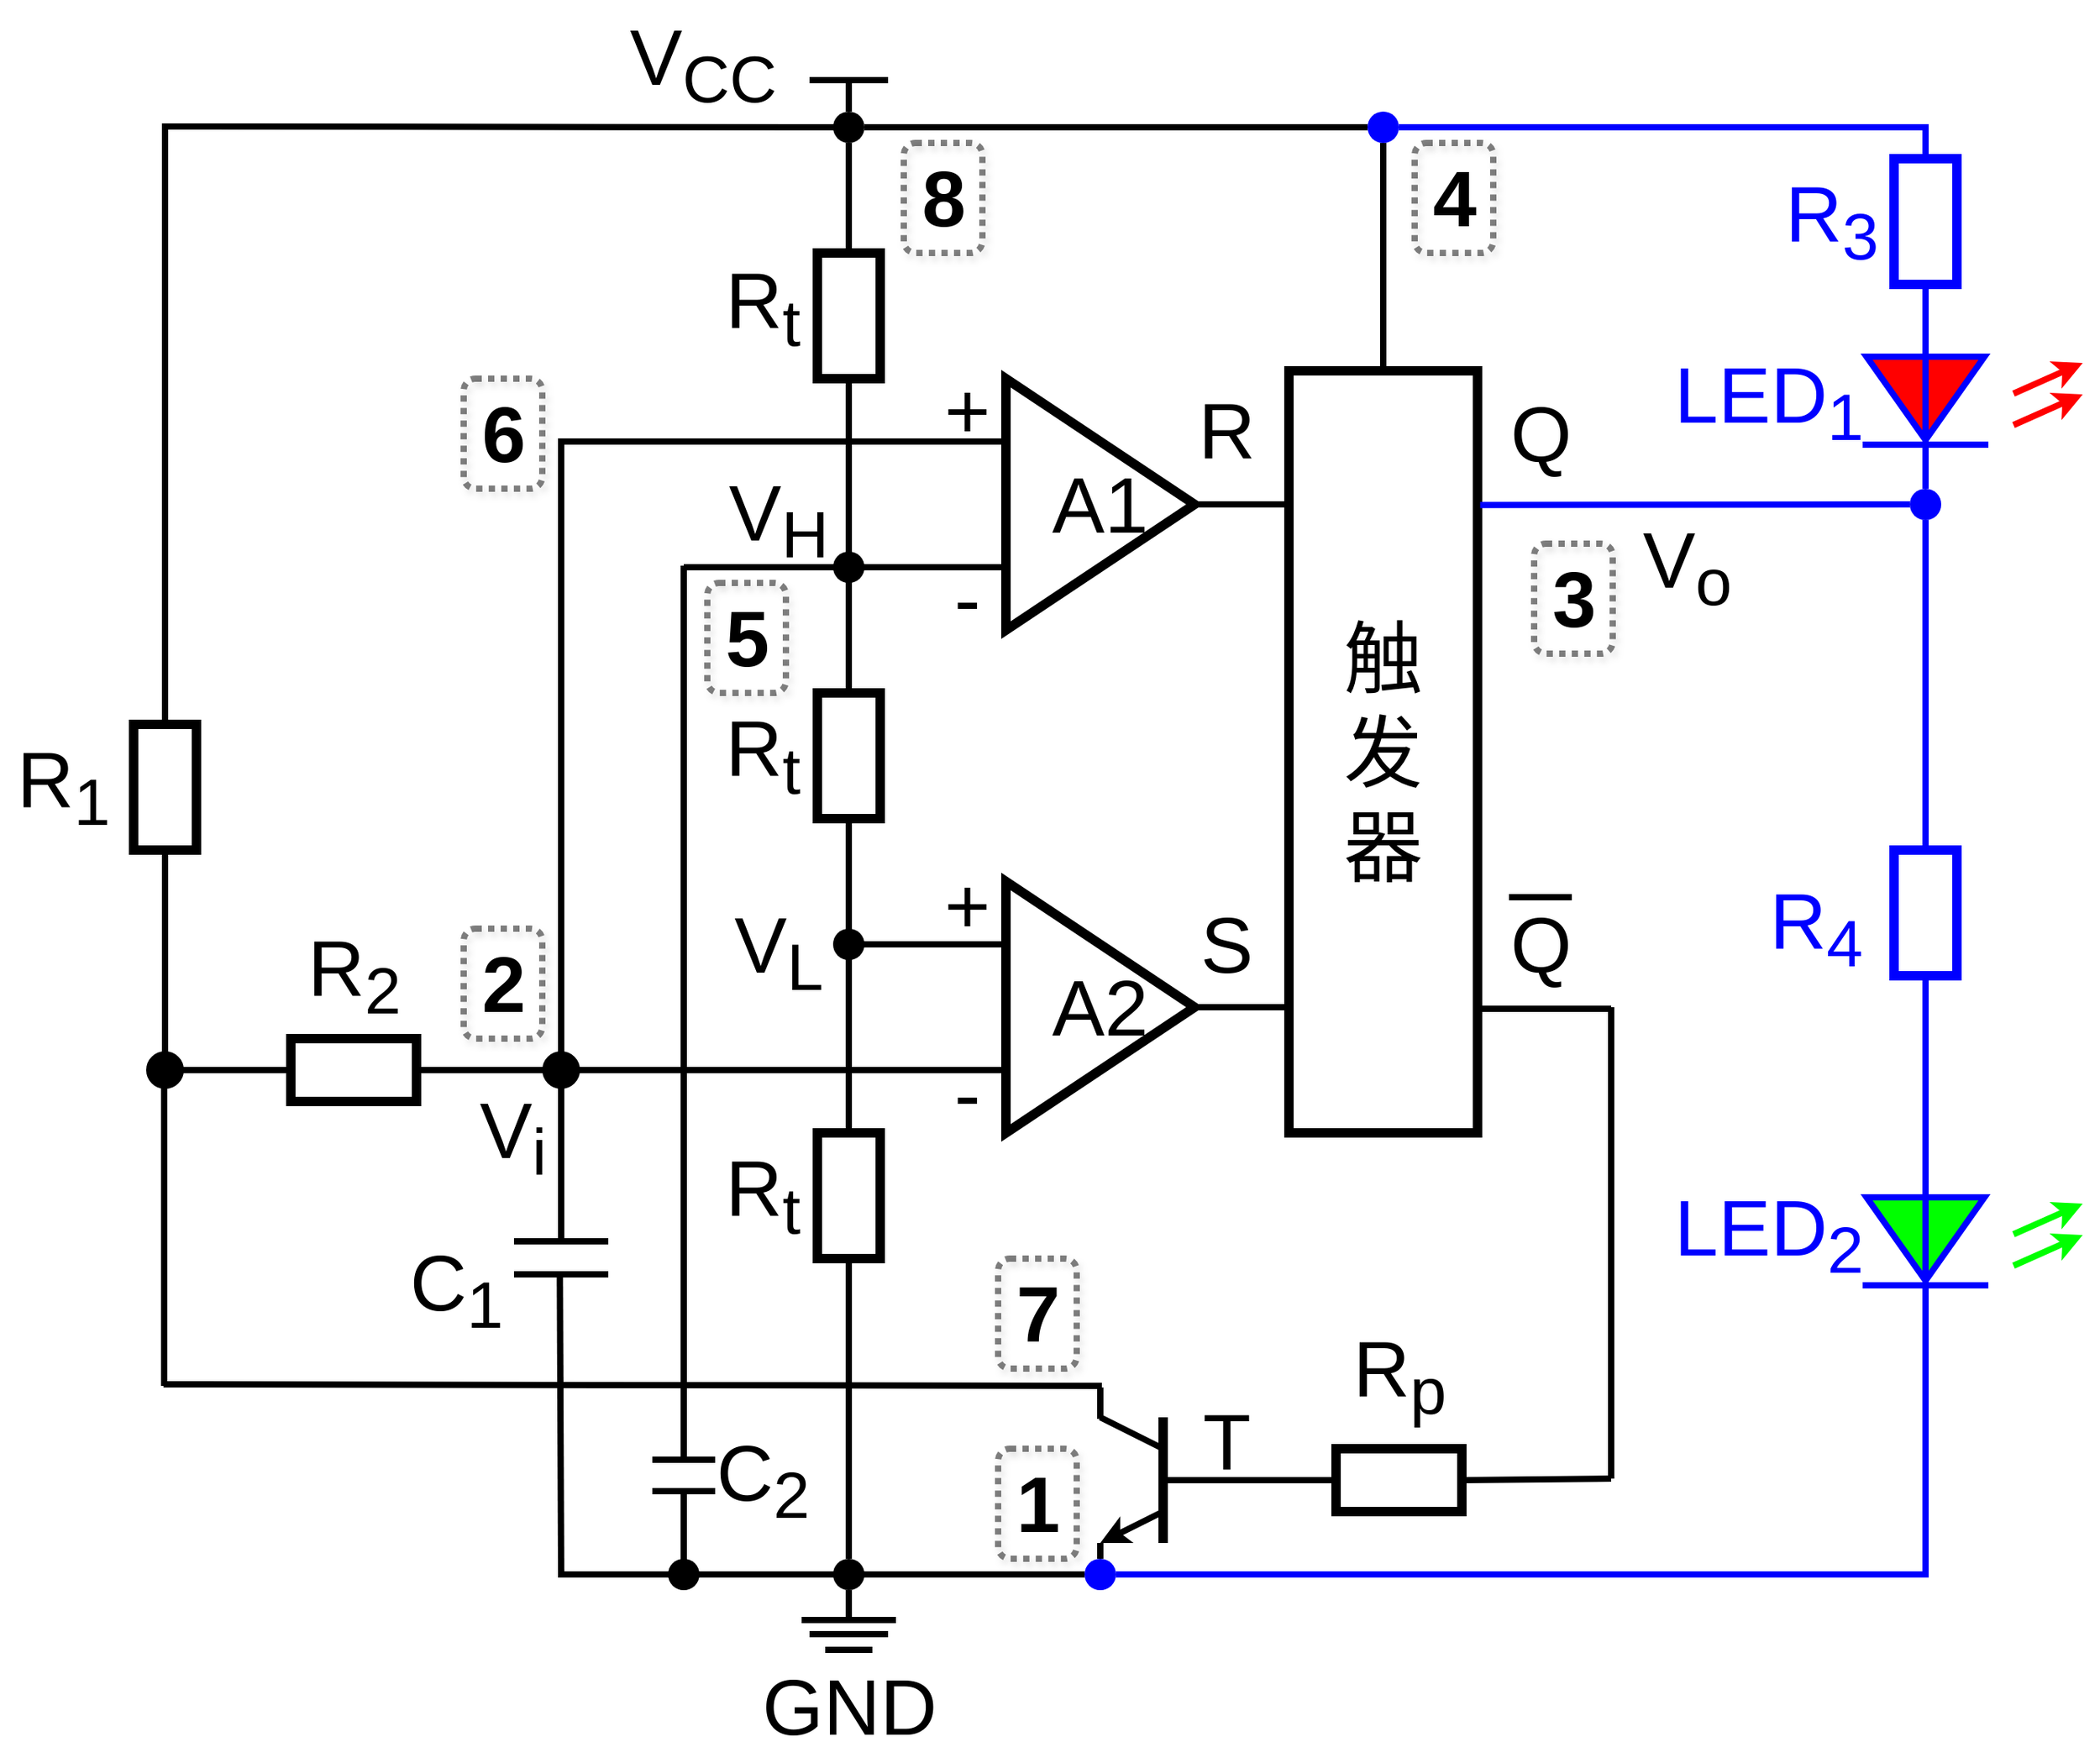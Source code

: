 <mxfile version="26.0.16">
  <diagram name="第 1 页" id="4UG25Fp_B6W0l5dKrZMW">
    <mxGraphModel dx="2503" dy="1194" grid="1" gridSize="10" guides="1" tooltips="1" connect="1" arrows="1" fold="1" page="0" pageScale="1" pageWidth="827" pageHeight="1169" math="0" shadow="0">
      <root>
        <mxCell id="0" />
        <mxCell id="1" parent="0" />
        <mxCell id="oYlRctocb77fKKuBrY3P-28" value="" style="ellipse;whiteSpace=wrap;html=1;aspect=fixed;labelBackgroundColor=#000000;labelBorderColor=default;fontColor=#000000;" parent="1" vertex="1">
          <mxGeometry as="geometry" />
        </mxCell>
        <mxCell id="oYlRctocb77fKKuBrY3P-1" value="&lt;font style=&quot;font-size: 50px;&quot;&gt;A1&lt;/font&gt;" style="triangle;whiteSpace=wrap;html=1;strokeWidth=6;fontColor=#000000;" parent="1" vertex="1">
          <mxGeometry x="295" y="240" width="120" height="160" as="geometry" />
        </mxCell>
        <mxCell id="oYlRctocb77fKKuBrY3P-2" value="" style="endArrow=none;html=1;rounded=0;exitX=0;exitY=0.25;exitDx=0;exitDy=0;strokeWidth=4;fontColor=#000000;" parent="1" source="oYlRctocb77fKKuBrY3P-1" edge="1">
          <mxGeometry width="50" height="50" relative="1" as="geometry">
            <mxPoint x="335" y="360" as="sourcePoint" />
            <mxPoint x="10" y="280" as="targetPoint" />
          </mxGeometry>
        </mxCell>
        <mxCell id="oYlRctocb77fKKuBrY3P-3" value="" style="endArrow=none;html=1;rounded=0;exitX=0;exitY=0.75;exitDx=0;exitDy=0;strokeWidth=4;fontColor=#000000;" parent="1" source="oYlRctocb77fKKuBrY3P-1" edge="1">
          <mxGeometry width="50" height="50" relative="1" as="geometry">
            <mxPoint x="315" y="360" as="sourcePoint" />
            <mxPoint x="90" y="360" as="targetPoint" />
          </mxGeometry>
        </mxCell>
        <mxCell id="oYlRctocb77fKKuBrY3P-4" value="" style="endArrow=none;html=1;rounded=0;entryX=1;entryY=0.5;entryDx=0;entryDy=0;strokeWidth=4;fontColor=#000000;" parent="1" target="oYlRctocb77fKKuBrY3P-1" edge="1">
          <mxGeometry width="50" height="50" relative="1" as="geometry">
            <mxPoint x="475" y="320" as="sourcePoint" />
            <mxPoint x="275" y="380" as="targetPoint" />
          </mxGeometry>
        </mxCell>
        <mxCell id="oYlRctocb77fKKuBrY3P-5" value="&lt;font style=&quot;font-size: 50px;&quot;&gt;+&lt;/font&gt;" style="text;html=1;align=center;verticalAlign=middle;resizable=0;points=[];autosize=1;strokeColor=none;fillColor=none;strokeWidth=4;fontColor=#000000;" parent="1" vertex="1">
          <mxGeometry x="245" y="225" width="50" height="70" as="geometry" />
        </mxCell>
        <mxCell id="oYlRctocb77fKKuBrY3P-6" value="&lt;font style=&quot;font-size: 50px;&quot;&gt;-&lt;/font&gt;" style="text;html=1;align=center;verticalAlign=middle;resizable=0;points=[];autosize=1;strokeColor=none;fillColor=none;strokeWidth=4;fontColor=#000000;" parent="1" vertex="1">
          <mxGeometry x="250" y="345" width="40" height="70" as="geometry" />
        </mxCell>
        <mxCell id="oYlRctocb77fKKuBrY3P-13" value="&lt;font style=&quot;font-size: 50px;&quot;&gt;A2&lt;/font&gt;" style="triangle;whiteSpace=wrap;html=1;strokeWidth=6;fontColor=#000000;" parent="1" vertex="1">
          <mxGeometry x="295" y="560" width="120" height="160" as="geometry" />
        </mxCell>
        <mxCell id="oYlRctocb77fKKuBrY3P-14" value="" style="endArrow=none;html=1;rounded=0;exitX=0;exitY=0.25;exitDx=0;exitDy=0;strokeWidth=4;fontColor=#000000;" parent="1" source="oYlRctocb77fKKuBrY3P-13" edge="1">
          <mxGeometry width="50" height="50" relative="1" as="geometry">
            <mxPoint x="335" y="680" as="sourcePoint" />
            <mxPoint x="195" y="600" as="targetPoint" />
          </mxGeometry>
        </mxCell>
        <mxCell id="oYlRctocb77fKKuBrY3P-15" value="" style="endArrow=none;html=1;rounded=0;exitX=0;exitY=0.5;exitDx=0;exitDy=0;strokeWidth=4;fontColor=#000000;entryX=0;entryY=0.5;entryDx=0;entryDy=0;strokeColor=#000000;" parent="1" source="9ELfS6WFHughq5BFfpC6-15" target="rsWcSZFI2ZlMxmA-CvCg-13" edge="1">
          <mxGeometry width="50" height="50" relative="1" as="geometry">
            <mxPoint x="315" y="680" as="sourcePoint" />
            <mxPoint x="-60" y="680" as="targetPoint" />
          </mxGeometry>
        </mxCell>
        <mxCell id="oYlRctocb77fKKuBrY3P-16" value="" style="endArrow=none;html=1;rounded=0;entryX=1;entryY=0.5;entryDx=0;entryDy=0;strokeWidth=4;fontColor=#000000;" parent="1" target="oYlRctocb77fKKuBrY3P-13" edge="1">
          <mxGeometry width="50" height="50" relative="1" as="geometry">
            <mxPoint x="475" y="640" as="sourcePoint" />
            <mxPoint x="275" y="700" as="targetPoint" />
          </mxGeometry>
        </mxCell>
        <mxCell id="oYlRctocb77fKKuBrY3P-19" value="" style="rounded=0;whiteSpace=wrap;html=1;direction=south;strokeWidth=6;fontColor=#000000;" parent="1" vertex="1">
          <mxGeometry x="175" y="160" width="40" height="80" as="geometry" />
        </mxCell>
        <mxCell id="oYlRctocb77fKKuBrY3P-20" value="" style="rounded=0;whiteSpace=wrap;html=1;direction=south;fontStyle=1;strokeWidth=6;fontColor=#000000;" parent="1" vertex="1">
          <mxGeometry x="175" y="440" width="40" height="80" as="geometry" />
        </mxCell>
        <mxCell id="oYlRctocb77fKKuBrY3P-21" value="" style="rounded=0;whiteSpace=wrap;html=1;direction=south;strokeWidth=6;fontColor=#000000;" parent="1" vertex="1">
          <mxGeometry x="175" y="720" width="40" height="80" as="geometry" />
        </mxCell>
        <mxCell id="oYlRctocb77fKKuBrY3P-26" value="" style="endArrow=none;html=1;rounded=0;entryX=1;entryY=0.5;entryDx=0;entryDy=0;exitX=0;exitY=0.5;exitDx=0;exitDy=0;strokeWidth=4;fontColor=#000000;" parent="1" source="oYlRctocb77fKKuBrY3P-20" target="oYlRctocb77fKKuBrY3P-19" edge="1">
          <mxGeometry width="50" height="50" relative="1" as="geometry">
            <mxPoint x="355" y="380" as="sourcePoint" />
            <mxPoint x="455" y="280" as="targetPoint" />
          </mxGeometry>
        </mxCell>
        <mxCell id="oYlRctocb77fKKuBrY3P-27" value="" style="endArrow=none;html=1;rounded=0;entryX=1;entryY=0.5;entryDx=0;entryDy=0;exitX=0;exitY=0.5;exitDx=0;exitDy=0;strokeWidth=4;fontColor=#000000;" parent="1" source="oYlRctocb77fKKuBrY3P-21" target="oYlRctocb77fKKuBrY3P-20" edge="1">
          <mxGeometry width="50" height="50" relative="1" as="geometry">
            <mxPoint x="215" y="460" as="sourcePoint" />
            <mxPoint x="215" y="260" as="targetPoint" />
          </mxGeometry>
        </mxCell>
        <mxCell id="oYlRctocb77fKKuBrY3P-35" value="" style="ellipse;whiteSpace=wrap;html=1;aspect=fixed;fillColor=#000000;strokeWidth=4;strokeColor=none;fontColor=#000000;" parent="1" vertex="1">
          <mxGeometry x="185" y="350" width="20" height="20" as="geometry" />
        </mxCell>
        <mxCell id="oYlRctocb77fKKuBrY3P-44" value="" style="ellipse;whiteSpace=wrap;html=1;aspect=fixed;fillColor=#000000;strokeWidth=4;strokeColor=none;fontColor=#000000;" parent="1" vertex="1">
          <mxGeometry x="185" y="590" width="20" height="20" as="geometry" />
        </mxCell>
        <mxCell id="oYlRctocb77fKKuBrY3P-49" value="&lt;font style=&quot;font-size: 50px;&quot;&gt;触&lt;br&gt;发&lt;br&gt;器&lt;/font&gt;" style="rounded=0;whiteSpace=wrap;html=1;direction=south;strokeWidth=6;fontColor=#000000;" parent="1" vertex="1">
          <mxGeometry x="475" y="235" width="120" height="485" as="geometry" />
        </mxCell>
        <mxCell id="oYlRctocb77fKKuBrY3P-50" value="&lt;font style=&quot;font-size: 50px;&quot;&gt;+&lt;/font&gt;" style="text;html=1;align=center;verticalAlign=middle;resizable=0;points=[];autosize=1;strokeColor=none;fillColor=none;strokeWidth=4;fontColor=#000000;" parent="1" vertex="1">
          <mxGeometry x="245" y="540" width="50" height="70" as="geometry" />
        </mxCell>
        <mxCell id="oYlRctocb77fKKuBrY3P-51" value="&lt;font style=&quot;font-size: 50px;&quot;&gt;-&lt;/font&gt;" style="text;html=1;align=center;verticalAlign=middle;resizable=0;points=[];autosize=1;strokeColor=none;fillColor=none;strokeWidth=4;fontColor=#000000;" parent="1" vertex="1">
          <mxGeometry x="250" y="660" width="40" height="70" as="geometry" />
        </mxCell>
        <mxCell id="oYlRctocb77fKKuBrY3P-52" value="" style="endArrow=none;html=1;rounded=0;entryX=0;entryY=0.5;entryDx=0;entryDy=0;strokeWidth=4;fontColor=#000000;exitX=0.5;exitY=1;exitDx=0;exitDy=0;" parent="1" target="oYlRctocb77fKKuBrY3P-49" edge="1" source="-57o9uocHF-z8NXYsJxn-1">
          <mxGeometry width="50" height="50" relative="1" as="geometry">
            <mxPoint x="535" y="100" as="sourcePoint" />
            <mxPoint x="415" y="380" as="targetPoint" />
          </mxGeometry>
        </mxCell>
        <mxCell id="oYlRctocb77fKKuBrY3P-53" value="" style="endArrow=none;html=1;rounded=0;entryX=0;entryY=0.5;entryDx=0;entryDy=0;strokeWidth=4;fontColor=#000000;" parent="1" source="9ELfS6WFHughq5BFfpC6-5" target="oYlRctocb77fKKuBrY3P-19" edge="1">
          <mxGeometry width="50" height="50" relative="1" as="geometry">
            <mxPoint x="195" y="80" as="sourcePoint" />
            <mxPoint x="415" y="380" as="targetPoint" />
          </mxGeometry>
        </mxCell>
        <mxCell id="oYlRctocb77fKKuBrY3P-54" value="" style="endArrow=none;html=1;rounded=0;strokeWidth=4;fontColor=#000000;strokeColor=#0000FF;exitX=0;exitY=0.5;exitDx=0;exitDy=0;entryX=0.176;entryY=-0.014;entryDx=0;entryDy=0;entryPerimeter=0;" parent="1" target="oYlRctocb77fKKuBrY3P-49" edge="1" source="-57o9uocHF-z8NXYsJxn-11">
          <mxGeometry width="50" height="50" relative="1" as="geometry">
            <mxPoint x="860" y="334.58" as="sourcePoint" />
            <mxPoint x="620" y="320" as="targetPoint" />
          </mxGeometry>
        </mxCell>
        <mxCell id="oYlRctocb77fKKuBrY3P-55" value="" style="endArrow=none;html=1;rounded=0;entryX=0.837;entryY=0;entryDx=0;entryDy=0;entryPerimeter=0;strokeWidth=4;fontColor=#000000;" parent="1" target="oYlRctocb77fKKuBrY3P-49" edge="1">
          <mxGeometry width="50" height="50" relative="1" as="geometry">
            <mxPoint x="680" y="641" as="sourcePoint" />
            <mxPoint x="605.0" y="635.065" as="targetPoint" />
          </mxGeometry>
        </mxCell>
        <mxCell id="oYlRctocb77fKKuBrY3P-56" value="" style="endArrow=none;html=1;rounded=0;strokeWidth=4;fontColor=#000000;" parent="1" edge="1">
          <mxGeometry width="50" height="50" relative="1" as="geometry">
            <mxPoint x="680" y="940" as="sourcePoint" />
            <mxPoint x="680" y="640" as="targetPoint" />
          </mxGeometry>
        </mxCell>
        <mxCell id="oYlRctocb77fKKuBrY3P-57" value="" style="endArrow=none;html=1;rounded=0;strokeWidth=4;entryX=1;entryY=0.5;entryDx=0;entryDy=0;fontColor=#000000;" parent="1" target="eyqNCUY_SEGoPxI6-TQl-1" edge="1">
          <mxGeometry width="50" height="50" relative="1" as="geometry">
            <mxPoint x="395" y="941" as="sourcePoint" />
            <mxPoint x="480" y="941" as="targetPoint" />
          </mxGeometry>
        </mxCell>
        <mxCell id="oYlRctocb77fKKuBrY3P-58" value="" style="endArrow=none;html=1;rounded=0;strokeWidth=6;fontColor=#000000;" parent="1" edge="1">
          <mxGeometry width="50" height="50" relative="1" as="geometry">
            <mxPoint x="395" y="981" as="sourcePoint" />
            <mxPoint x="395" y="901" as="targetPoint" />
          </mxGeometry>
        </mxCell>
        <mxCell id="oYlRctocb77fKKuBrY3P-59" value="" style="endArrow=none;html=1;rounded=0;strokeWidth=4;fontColor=#000000;" parent="1" edge="1">
          <mxGeometry width="50" height="50" relative="1" as="geometry">
            <mxPoint x="395" y="921" as="sourcePoint" />
            <mxPoint x="355" y="901" as="targetPoint" />
          </mxGeometry>
        </mxCell>
        <mxCell id="oYlRctocb77fKKuBrY3P-61" value="" style="endArrow=classic;html=1;rounded=0;strokeWidth=4;fontColor=#000000;" parent="1" edge="1">
          <mxGeometry width="50" height="50" relative="1" as="geometry">
            <mxPoint x="395" y="961" as="sourcePoint" />
            <mxPoint x="355" y="981" as="targetPoint" />
          </mxGeometry>
        </mxCell>
        <mxCell id="oYlRctocb77fKKuBrY3P-62" value="" style="endArrow=none;html=1;rounded=0;strokeWidth=4;fontColor=#000000;" parent="1" edge="1">
          <mxGeometry width="50" height="50" relative="1" as="geometry">
            <mxPoint x="355" y="902" as="sourcePoint" />
            <mxPoint x="355" y="882" as="targetPoint" />
          </mxGeometry>
        </mxCell>
        <mxCell id="oYlRctocb77fKKuBrY3P-63" value="" style="endArrow=none;html=1;rounded=0;strokeWidth=4;fontColor=#000000;entryX=0.5;entryY=0;entryDx=0;entryDy=0;" parent="1" edge="1" target="-57o9uocHF-z8NXYsJxn-25">
          <mxGeometry width="50" height="50" relative="1" as="geometry">
            <mxPoint x="355" y="981" as="sourcePoint" />
            <mxPoint x="355" y="1001" as="targetPoint" />
          </mxGeometry>
        </mxCell>
        <mxCell id="oYlRctocb77fKKuBrY3P-64" value="" style="endArrow=none;html=1;rounded=0;strokeWidth=4;fontColor=#000000;exitX=0;exitY=0.5;exitDx=0;exitDy=0;" parent="1" edge="1" source="-57o9uocHF-z8NXYsJxn-25">
          <mxGeometry width="50" height="50" relative="1" as="geometry">
            <mxPoint x="355" y="1001" as="sourcePoint" />
            <mxPoint x="10" y="1001" as="targetPoint" />
          </mxGeometry>
        </mxCell>
        <mxCell id="oYlRctocb77fKKuBrY3P-65" value="" style="endArrow=none;html=1;rounded=0;strokeWidth=4;fontColor=#000000;strokeColor=#000000;" parent="1" edge="1">
          <mxGeometry width="50" height="50" relative="1" as="geometry">
            <mxPoint x="356" y="881" as="sourcePoint" />
            <mxPoint x="-241" y="880" as="targetPoint" />
          </mxGeometry>
        </mxCell>
        <mxCell id="oYlRctocb77fKKuBrY3P-66" value="" style="endArrow=none;html=1;rounded=0;entryX=1;entryY=0.5;entryDx=0;entryDy=0;strokeWidth=4;fontColor=#000000;" parent="1" source="oYlRctocb77fKKuBrY3P-43" target="oYlRctocb77fKKuBrY3P-21" edge="1">
          <mxGeometry width="50" height="50" relative="1" as="geometry">
            <mxPoint x="195" y="1020" as="sourcePoint" />
            <mxPoint x="375" y="810" as="targetPoint" />
          </mxGeometry>
        </mxCell>
        <mxCell id="oYlRctocb77fKKuBrY3P-68" value="" style="endArrow=none;html=1;rounded=0;entryX=1;entryY=0.5;entryDx=0;entryDy=0;strokeWidth=4;fontColor=#000000;" parent="1" target="oYlRctocb77fKKuBrY3P-43" edge="1">
          <mxGeometry width="50" height="50" relative="1" as="geometry">
            <mxPoint x="195" y="1001" as="sourcePoint" />
            <mxPoint x="195" y="781" as="targetPoint" />
          </mxGeometry>
        </mxCell>
        <mxCell id="oYlRctocb77fKKuBrY3P-43" value="" style="ellipse;whiteSpace=wrap;html=1;aspect=fixed;fillColor=#000000;strokeWidth=4;strokeColor=none;fontColor=#000000;" parent="1" vertex="1">
          <mxGeometry x="185" y="991" width="20" height="20" as="geometry" />
        </mxCell>
        <mxCell id="oYlRctocb77fKKuBrY3P-69" value="&lt;font style=&quot;font-size: 50px;&quot;&gt;6&lt;/font&gt;" style="text;html=1;align=center;verticalAlign=middle;resizable=0;points=[];autosize=1;strokeColor=default;fillColor=none;rounded=1;fontStyle=1;strokeWidth=4;dashed=1;opacity=50;shadow=1;glass=1;dashPattern=1 1;fontColor=#000000;" parent="1" vertex="1">
          <mxGeometry x="-50" y="240" width="50" height="70" as="geometry" />
        </mxCell>
        <mxCell id="oYlRctocb77fKKuBrY3P-70" value="&lt;font style=&quot;font-size: 50px;&quot;&gt;&lt;b&gt;5&lt;/b&gt;&lt;/font&gt;" style="text;html=1;align=center;verticalAlign=middle;resizable=0;points=[];autosize=1;strokeColor=default;fillColor=none;strokeWidth=4;dashed=1;opacity=50;rounded=1;shadow=1;glass=1;dashPattern=1 1;fontColor=#000000;" parent="1" vertex="1">
          <mxGeometry x="105" y="370" width="50" height="70" as="geometry" />
        </mxCell>
        <mxCell id="oYlRctocb77fKKuBrY3P-71" value="&lt;font style=&quot;font-size: 50px;&quot;&gt;&lt;b&gt;2&lt;/b&gt;&lt;/font&gt;" style="text;html=1;align=center;verticalAlign=middle;resizable=0;points=[];autosize=1;strokeColor=default;fillColor=none;strokeWidth=4;dashed=1;opacity=50;rounded=1;shadow=1;glass=1;dashPattern=1 1;fontColor=#000000;" parent="1" vertex="1">
          <mxGeometry x="-50" y="590" width="50" height="70" as="geometry" />
        </mxCell>
        <mxCell id="oYlRctocb77fKKuBrY3P-72" value="&lt;font style=&quot;font-size: 50px;&quot;&gt;&lt;b&gt;7&lt;/b&gt;&lt;/font&gt;" style="text;html=1;align=center;verticalAlign=middle;resizable=0;points=[];autosize=1;strokeColor=default;fillColor=none;strokeWidth=4;dashed=1;opacity=50;rounded=1;shadow=1;glass=1;dashPattern=1 1;fontColor=#000000;" parent="1" vertex="1">
          <mxGeometry x="290" y="800" width="50" height="70" as="geometry" />
        </mxCell>
        <mxCell id="oYlRctocb77fKKuBrY3P-73" value="&lt;font style=&quot;font-size: 50px;&quot;&gt;&lt;b&gt;1&lt;/b&gt;&lt;/font&gt;" style="text;html=1;align=center;verticalAlign=middle;resizable=0;points=[];autosize=1;strokeColor=default;fillColor=none;strokeWidth=4;dashed=1;opacity=50;rounded=1;shadow=1;glass=1;dashPattern=1 1;fontColor=#000000;" parent="1" vertex="1">
          <mxGeometry x="290" y="921" width="50" height="70" as="geometry" />
        </mxCell>
        <mxCell id="oYlRctocb77fKKuBrY3P-74" value="&lt;font style=&quot;font-size: 50px;&quot;&gt;R&lt;sub&gt;t&lt;/sub&gt;&lt;/font&gt;" style="text;html=1;align=center;verticalAlign=middle;resizable=0;points=[];autosize=1;strokeColor=none;fillColor=none;strokeWidth=4;fontColor=#000000;" parent="1" vertex="1">
          <mxGeometry x="105" y="155" width="70" height="80" as="geometry" />
        </mxCell>
        <mxCell id="oYlRctocb77fKKuBrY3P-77" value="&lt;font style=&quot;font-size: 50px;&quot;&gt;R&lt;/font&gt;" style="text;html=1;align=center;verticalAlign=middle;resizable=0;points=[];autosize=1;strokeColor=none;fillColor=none;strokeWidth=4;fontColor=#000000;" parent="1" vertex="1">
          <mxGeometry x="405" y="238" width="60" height="70" as="geometry" />
        </mxCell>
        <mxCell id="oYlRctocb77fKKuBrY3P-78" value="&lt;span style=&quot;font-size: 50px;&quot;&gt;S&lt;/span&gt;" style="text;html=1;align=center;verticalAlign=middle;resizable=0;points=[];autosize=1;strokeColor=none;fillColor=none;strokeWidth=4;fontColor=#000000;" parent="1" vertex="1">
          <mxGeometry x="405" y="565" width="60" height="70" as="geometry" />
        </mxCell>
        <mxCell id="oYlRctocb77fKKuBrY3P-79" value="&lt;span style=&quot;font-size: 50px;&quot;&gt;Q&lt;/span&gt;" style="text;html=1;align=center;verticalAlign=middle;resizable=0;points=[];autosize=1;strokeColor=none;fillColor=none;strokeWidth=4;fontColor=#000000;" parent="1" vertex="1">
          <mxGeometry x="605" y="240" width="60" height="70" as="geometry" />
        </mxCell>
        <mxCell id="oYlRctocb77fKKuBrY3P-80" value="&lt;font style=&quot;font-size: 50px;&quot;&gt;Q&lt;/font&gt;" style="text;html=1;align=center;verticalAlign=middle;resizable=0;points=[];autosize=1;strokeColor=none;fillColor=none;strokeWidth=4;fontColor=#000000;" parent="1" vertex="1">
          <mxGeometry x="605" y="565" width="60" height="70" as="geometry" />
        </mxCell>
        <mxCell id="oYlRctocb77fKKuBrY3P-81" value="" style="endArrow=none;html=1;rounded=0;strokeWidth=4;fontColor=#000000;" parent="1" edge="1">
          <mxGeometry width="50" height="50" relative="1" as="geometry">
            <mxPoint x="655" y="570" as="sourcePoint" />
            <mxPoint x="615" y="570" as="targetPoint" />
          </mxGeometry>
        </mxCell>
        <mxCell id="oYlRctocb77fKKuBrY3P-82" value="&lt;span style=&quot;font-size: 50px;&quot;&gt;T&lt;/span&gt;" style="text;html=1;align=center;verticalAlign=middle;resizable=0;points=[];autosize=1;strokeColor=none;fillColor=none;strokeWidth=4;fontColor=#000000;" parent="1" vertex="1">
          <mxGeometry x="410" y="881" width="50" height="70" as="geometry" />
        </mxCell>
        <mxCell id="oYlRctocb77fKKuBrY3P-83" value="&lt;font style=&quot;font-size: 50px;&quot;&gt;8&lt;/font&gt;" style="text;html=1;align=center;verticalAlign=middle;resizable=0;points=[];autosize=1;strokeColor=default;fillColor=none;rounded=1;fontStyle=1;strokeWidth=4;dashed=1;opacity=50;shadow=1;glass=1;dashPattern=1 1;fontColor=#000000;" parent="1" vertex="1">
          <mxGeometry x="230" y="90" width="50" height="70" as="geometry" />
        </mxCell>
        <mxCell id="oYlRctocb77fKKuBrY3P-86" value="&lt;font style=&quot;font-size: 50px;&quot;&gt;4&lt;/font&gt;" style="text;html=1;align=center;verticalAlign=middle;resizable=0;points=[];autosize=1;strokeColor=default;fillColor=none;rounded=1;fontStyle=1;strokeWidth=4;dashed=1;opacity=50;shadow=1;glass=1;dashPattern=1 1;fontColor=#000000;" parent="1" vertex="1">
          <mxGeometry x="555" y="90" width="50" height="70" as="geometry" />
        </mxCell>
        <mxCell id="oYlRctocb77fKKuBrY3P-87" value="&lt;font style=&quot;font-size: 50px;&quot;&gt;3&lt;/font&gt;" style="text;html=1;align=center;verticalAlign=middle;resizable=0;points=[];autosize=1;strokeColor=default;fillColor=none;rounded=1;fontStyle=1;strokeWidth=4;dashed=1;opacity=50;shadow=1;glass=1;dashPattern=1 1;fontColor=#000000;" parent="1" vertex="1">
          <mxGeometry x="631" y="345" width="50" height="70" as="geometry" />
        </mxCell>
        <mxCell id="eyqNCUY_SEGoPxI6-TQl-1" value="" style="rounded=0;whiteSpace=wrap;html=1;direction=west;strokeWidth=6;fontColor=#000000;" parent="1" vertex="1">
          <mxGeometry x="505" y="921" width="80" height="40" as="geometry" />
        </mxCell>
        <mxCell id="eyqNCUY_SEGoPxI6-TQl-2" value="" style="endArrow=none;html=1;rounded=0;strokeWidth=4;exitX=0;exitY=0.5;exitDx=0;exitDy=0;fontColor=#000000;" parent="1" source="eyqNCUY_SEGoPxI6-TQl-1" edge="1">
          <mxGeometry width="50" height="50" relative="1" as="geometry">
            <mxPoint x="405" y="951" as="sourcePoint" />
            <mxPoint x="680" y="940" as="targetPoint" />
          </mxGeometry>
        </mxCell>
        <mxCell id="eyqNCUY_SEGoPxI6-TQl-3" value="&lt;span style=&quot;font-size: 50px;&quot;&gt;R&lt;sub&gt;p&lt;/sub&gt;&lt;/span&gt;" style="text;html=1;align=center;verticalAlign=middle;resizable=0;points=[];autosize=1;strokeColor=none;fillColor=none;strokeWidth=4;fontColor=#000000;" parent="1" vertex="1">
          <mxGeometry x="505" y="835" width="80" height="80" as="geometry" />
        </mxCell>
        <mxCell id="9ELfS6WFHughq5BFfpC6-4" value="" style="endArrow=none;html=1;rounded=0;strokeWidth=4;strokeColor=#000000;fontColor=#000000;exitX=0;exitY=0.5;exitDx=0;exitDy=0;" parent="1" target="9ELfS6WFHughq5BFfpC6-5" edge="1" source="-57o9uocHF-z8NXYsJxn-1">
          <mxGeometry width="50" height="50" relative="1" as="geometry">
            <mxPoint x="520" y="60" as="sourcePoint" />
            <mxPoint x="12" y="80" as="targetPoint" />
          </mxGeometry>
        </mxCell>
        <mxCell id="9ELfS6WFHughq5BFfpC6-6" value="" style="endArrow=none;html=1;rounded=0;entryX=0;entryY=0.5;entryDx=0;entryDy=0;strokeWidth=4;fontColor=#000000;" parent="1" target="9ELfS6WFHughq5BFfpC6-5" edge="1">
          <mxGeometry width="50" height="50" relative="1" as="geometry">
            <mxPoint x="195" y="80" as="sourcePoint" />
            <mxPoint x="195" y="160" as="targetPoint" />
          </mxGeometry>
        </mxCell>
        <mxCell id="9ELfS6WFHughq5BFfpC6-5" value="" style="ellipse;whiteSpace=wrap;html=1;aspect=fixed;fillColor=#000000;strokeWidth=4;strokeColor=none;fontColor=#000000;" parent="1" vertex="1">
          <mxGeometry x="185" y="70" width="20" height="20" as="geometry" />
        </mxCell>
        <mxCell id="9ELfS6WFHughq5BFfpC6-11" value="" style="ellipse;whiteSpace=wrap;html=1;aspect=fixed;fillColor=#000000;strokeWidth=4;strokeColor=none;fontColor=#000000;" parent="1" vertex="1">
          <mxGeometry x="80" y="991" width="20" height="20" as="geometry" />
        </mxCell>
        <mxCell id="9ELfS6WFHughq5BFfpC6-14" value="" style="endArrow=none;html=1;rounded=0;strokeWidth=4;strokeColor=#000000;fontColor=#000000;" parent="1" edge="1">
          <mxGeometry width="50" height="50" relative="1" as="geometry">
            <mxPoint x="12" y="678" as="sourcePoint" />
            <mxPoint x="12" y="278" as="targetPoint" />
          </mxGeometry>
        </mxCell>
        <mxCell id="9ELfS6WFHughq5BFfpC6-19" value="" style="endArrow=none;html=1;rounded=0;exitX=0;exitY=0.75;exitDx=0;exitDy=0;strokeWidth=4;fontColor=#000000;" parent="1" source="oYlRctocb77fKKuBrY3P-13" target="9ELfS6WFHughq5BFfpC6-15" edge="1">
          <mxGeometry width="50" height="50" relative="1" as="geometry">
            <mxPoint x="295" y="680" as="sourcePoint" />
            <mxPoint y="680" as="targetPoint" />
          </mxGeometry>
        </mxCell>
        <mxCell id="9ELfS6WFHughq5BFfpC6-15" value="" style="ellipse;whiteSpace=wrap;html=1;aspect=fixed;fillColor=#000000;strokeWidth=4;strokeColor=#000000;fontColor=#000000;" parent="1" vertex="1">
          <mxGeometry x="2" y="670" width="20" height="20" as="geometry" />
        </mxCell>
        <mxCell id="9ELfS6WFHughq5BFfpC6-20" value="" style="endArrow=none;html=1;rounded=0;strokeWidth=4;strokeColor=#000000;fontColor=#000000;" parent="1" edge="1">
          <mxGeometry width="50" height="50" relative="1" as="geometry">
            <mxPoint x="90" y="930" as="sourcePoint" />
            <mxPoint x="90" y="359" as="targetPoint" />
          </mxGeometry>
        </mxCell>
        <mxCell id="9ELfS6WFHughq5BFfpC6-21" value="" style="endArrow=none;html=1;rounded=0;strokeWidth=4;strokeColor=#000000;fontColor=#000000;" parent="1" edge="1">
          <mxGeometry width="50" height="50" relative="1" as="geometry">
            <mxPoint x="110" y="928" as="sourcePoint" />
            <mxPoint x="70" y="928" as="targetPoint" />
          </mxGeometry>
        </mxCell>
        <mxCell id="9ELfS6WFHughq5BFfpC6-22" value="" style="endArrow=none;html=1;rounded=0;strokeWidth=4;strokeColor=#000000;fontColor=#000000;" parent="1" edge="1">
          <mxGeometry width="50" height="50" relative="1" as="geometry">
            <mxPoint x="110" y="948" as="sourcePoint" />
            <mxPoint x="70" y="948" as="targetPoint" />
          </mxGeometry>
        </mxCell>
        <mxCell id="9ELfS6WFHughq5BFfpC6-23" value="" style="endArrow=none;html=1;rounded=0;strokeWidth=4;strokeColor=#000000;fontColor=#000000;" parent="1" edge="1">
          <mxGeometry width="50" height="50" relative="1" as="geometry">
            <mxPoint x="90" y="1000" as="sourcePoint" />
            <mxPoint x="90" y="950" as="targetPoint" />
          </mxGeometry>
        </mxCell>
        <mxCell id="9ELfS6WFHughq5BFfpC6-26" value="&lt;font style=&quot;font-size: 50px;&quot;&gt;V&lt;sub&gt;H&lt;/sub&gt;&lt;/font&gt;" style="text;html=1;align=center;verticalAlign=middle;resizable=0;points=[];autosize=1;strokeColor=none;fillColor=none;fontColor=#000000;" parent="1" vertex="1">
          <mxGeometry x="105" y="290" width="90" height="80" as="geometry" />
        </mxCell>
        <mxCell id="9ELfS6WFHughq5BFfpC6-28" value="&lt;font style=&quot;font-size: 50px;&quot;&gt;V&lt;sub&gt;L&lt;/sub&gt;&lt;/font&gt;" style="text;html=1;align=center;verticalAlign=middle;resizable=0;points=[];autosize=1;strokeColor=none;fillColor=none;fontColor=#000000;" parent="1" vertex="1">
          <mxGeometry x="110" y="565" width="80" height="80" as="geometry" />
        </mxCell>
        <mxCell id="9ELfS6WFHughq5BFfpC6-157" value="" style="endArrow=none;html=1;rounded=0;strokeWidth=4;strokeColor=#000000;fontColor=#000000;" parent="1" edge="1">
          <mxGeometry width="50" height="50" relative="1" as="geometry">
            <mxPoint x="165" y="1030" as="sourcePoint" />
            <mxPoint x="225" y="1030" as="targetPoint" />
          </mxGeometry>
        </mxCell>
        <mxCell id="9ELfS6WFHughq5BFfpC6-158" value="" style="endArrow=none;html=1;rounded=0;strokeWidth=4;strokeColor=#000000;fontColor=#000000;" parent="1" edge="1">
          <mxGeometry width="50" height="50" relative="1" as="geometry">
            <mxPoint x="220" y="1039" as="sourcePoint" />
            <mxPoint x="170" y="1039" as="targetPoint" />
          </mxGeometry>
        </mxCell>
        <mxCell id="9ELfS6WFHughq5BFfpC6-159" value="" style="endArrow=none;html=1;rounded=0;strokeWidth=4;strokeColor=#000000;fontColor=#000000;" parent="1" edge="1">
          <mxGeometry width="50" height="50" relative="1" as="geometry">
            <mxPoint x="210" y="1049" as="sourcePoint" />
            <mxPoint x="180" y="1049" as="targetPoint" />
          </mxGeometry>
        </mxCell>
        <mxCell id="9ELfS6WFHughq5BFfpC6-160" value="" style="endArrow=none;html=1;rounded=0;strokeWidth=4;strokeColor=#000000;entryX=0.5;entryY=1;entryDx=0;entryDy=0;fontColor=#000000;" parent="1" target="oYlRctocb77fKKuBrY3P-43" edge="1">
          <mxGeometry width="50" height="50" relative="1" as="geometry">
            <mxPoint x="195" y="1032" as="sourcePoint" />
            <mxPoint x="230" y="1020" as="targetPoint" />
          </mxGeometry>
        </mxCell>
        <mxCell id="9ELfS6WFHughq5BFfpC6-161" value="&lt;font&gt;&lt;span style=&quot;font-size: 50px;&quot;&gt;GND&lt;/span&gt;&lt;/font&gt;" style="text;html=1;align=center;verticalAlign=middle;resizable=0;points=[];autosize=1;strokeColor=none;fillColor=none;fontColor=#000000;" parent="1" vertex="1">
          <mxGeometry x="130" y="1050" width="130" height="70" as="geometry" />
        </mxCell>
        <mxCell id="9ELfS6WFHughq5BFfpC6-163" value="" style="endArrow=none;html=1;rounded=0;strokeWidth=4;strokeColor=#000000;exitX=0.5;exitY=0;exitDx=0;exitDy=0;fontColor=#000000;" parent="1" source="9ELfS6WFHughq5BFfpC6-5" edge="1">
          <mxGeometry width="50" height="50" relative="1" as="geometry">
            <mxPoint x="10" y="470" as="sourcePoint" />
            <mxPoint x="195" y="50" as="targetPoint" />
          </mxGeometry>
        </mxCell>
        <mxCell id="9ELfS6WFHughq5BFfpC6-165" value="" style="endArrow=none;html=1;rounded=0;strokeWidth=4;strokeColor=#000000;fontColor=#000000;" parent="1" edge="1">
          <mxGeometry width="50" height="50" relative="1" as="geometry">
            <mxPoint x="220" y="50" as="sourcePoint" />
            <mxPoint x="170" y="50" as="targetPoint" />
          </mxGeometry>
        </mxCell>
        <mxCell id="9ELfS6WFHughq5BFfpC6-166" value="&lt;font style=&quot;font-size: 50px;&quot;&gt;V&lt;sub&gt;CC&lt;/sub&gt;&lt;/font&gt;" style="text;html=1;align=center;verticalAlign=middle;resizable=0;points=[];autosize=1;strokeColor=none;fillColor=none;fontColor=#000000;" parent="1" vertex="1">
          <mxGeometry x="42" width="120" height="80" as="geometry" />
        </mxCell>
        <mxCell id="rsWcSZFI2ZlMxmA-CvCg-1" value="" style="endArrow=none;html=1;rounded=0;strokeWidth=4;strokeColor=#000000;" parent="1" edge="1">
          <mxGeometry width="50" height="50" relative="1" as="geometry">
            <mxPoint x="11.17" y="810" as="sourcePoint" />
            <mxPoint x="12" y="1000" as="targetPoint" />
          </mxGeometry>
        </mxCell>
        <mxCell id="rsWcSZFI2ZlMxmA-CvCg-2" value="" style="endArrow=none;html=1;rounded=0;strokeWidth=4;strokeColor=#000000;entryX=0.5;entryY=1;entryDx=0;entryDy=0;" parent="1" target="9ELfS6WFHughq5BFfpC6-15" edge="1">
          <mxGeometry width="50" height="50" relative="1" as="geometry">
            <mxPoint x="12" y="790.515" as="sourcePoint" />
            <mxPoint x="30" y="700" as="targetPoint" />
          </mxGeometry>
        </mxCell>
        <mxCell id="rsWcSZFI2ZlMxmA-CvCg-3" value="" style="group;strokeColor=#FFFFFF;container=0;" parent="1" vertex="1" connectable="0">
          <mxGeometry x="-18" y="789" width="60" height="22" as="geometry" />
        </mxCell>
        <mxCell id="rsWcSZFI2ZlMxmA-CvCg-6" value="" style="rounded=0;whiteSpace=wrap;html=1;direction=south;strokeWidth=6;strokeColor=#000000;" parent="1" vertex="1">
          <mxGeometry x="-260" y="460" width="40" height="80" as="geometry" />
        </mxCell>
        <mxCell id="rsWcSZFI2ZlMxmA-CvCg-7" value="" style="endArrow=none;html=1;rounded=0;strokeWidth=4;entryX=0;entryY=0.5;entryDx=0;entryDy=0;strokeColor=#000000;" parent="1" target="rsWcSZFI2ZlMxmA-CvCg-6" edge="1">
          <mxGeometry width="50" height="50" relative="1" as="geometry">
            <mxPoint x="-240" y="80" as="sourcePoint" />
            <mxPoint x="-240" y="450" as="targetPoint" />
          </mxGeometry>
        </mxCell>
        <mxCell id="rsWcSZFI2ZlMxmA-CvCg-9" value="" style="endArrow=none;html=1;rounded=0;strokeWidth=4;strokeColor=#000000;entryX=0;entryY=0.5;entryDx=0;entryDy=0;" parent="1" target="9ELfS6WFHughq5BFfpC6-5" edge="1">
          <mxGeometry width="50" height="50" relative="1" as="geometry">
            <mxPoint x="-242" y="79.47" as="sourcePoint" />
            <mxPoint x="163" y="79.47" as="targetPoint" />
          </mxGeometry>
        </mxCell>
        <mxCell id="rsWcSZFI2ZlMxmA-CvCg-10" value="" style="endArrow=none;html=1;rounded=0;strokeWidth=4;strokeColor=#000000;entryX=0.5;entryY=1;entryDx=0;entryDy=0;" parent="1" edge="1">
          <mxGeometry width="50" height="50" relative="1" as="geometry">
            <mxPoint x="-240.59" y="881" as="sourcePoint" />
            <mxPoint x="-240.59" y="690" as="targetPoint" />
            <Array as="points">
              <mxPoint x="-240.59" y="881" />
            </Array>
          </mxGeometry>
        </mxCell>
        <mxCell id="rsWcSZFI2ZlMxmA-CvCg-11" value="" style="endArrow=none;html=1;rounded=0;strokeWidth=4;strokeColor=#000000;entryX=1;entryY=0.5;entryDx=0;entryDy=0;exitX=0.5;exitY=0;exitDx=0;exitDy=0;" parent="1" source="rsWcSZFI2ZlMxmA-CvCg-12" target="rsWcSZFI2ZlMxmA-CvCg-6" edge="1">
          <mxGeometry width="50" height="50" relative="1" as="geometry">
            <mxPoint x="22" y="800.515" as="sourcePoint" />
            <mxPoint x="22" y="700" as="targetPoint" />
          </mxGeometry>
        </mxCell>
        <mxCell id="rsWcSZFI2ZlMxmA-CvCg-12" value="" style="ellipse;whiteSpace=wrap;html=1;aspect=fixed;fillColor=#000000;strokeWidth=4;strokeColor=#000000;fontColor=#000000;" parent="1" vertex="1">
          <mxGeometry x="-250" y="670" width="20" height="20" as="geometry" />
        </mxCell>
        <mxCell id="rsWcSZFI2ZlMxmA-CvCg-13" value="" style="rounded=0;whiteSpace=wrap;html=1;direction=south;strokeWidth=6;rotation=90;strokeColor=#000000;" parent="1" vertex="1">
          <mxGeometry x="-140" y="640" width="40" height="80" as="geometry" />
        </mxCell>
        <mxCell id="rsWcSZFI2ZlMxmA-CvCg-14" value="" style="endArrow=none;html=1;rounded=0;strokeWidth=4;exitX=1;exitY=0.5;exitDx=0;exitDy=0;entryX=1;entryY=0.5;entryDx=0;entryDy=0;strokeColor=#000000;" parent="1" source="rsWcSZFI2ZlMxmA-CvCg-13" target="rsWcSZFI2ZlMxmA-CvCg-12" edge="1">
          <mxGeometry width="50" height="50" relative="1" as="geometry">
            <mxPoint x="-180" y="678" as="sourcePoint" />
            <mxPoint x="-200" y="710" as="targetPoint" />
          </mxGeometry>
        </mxCell>
        <mxCell id="rsWcSZFI2ZlMxmA-CvCg-15" value="&lt;font style=&quot;font-size: 50px;&quot;&gt;R&lt;sub&gt;t&lt;/sub&gt;&lt;/font&gt;" style="text;html=1;align=center;verticalAlign=middle;resizable=0;points=[];autosize=1;strokeColor=none;fillColor=none;strokeWidth=4;fontColor=#000000;" parent="1" vertex="1">
          <mxGeometry x="105" y="720" width="70" height="80" as="geometry" />
        </mxCell>
        <mxCell id="rsWcSZFI2ZlMxmA-CvCg-16" value="&lt;font style=&quot;font-size: 50px;&quot;&gt;R&lt;sub&gt;t&lt;/sub&gt;&lt;/font&gt;" style="text;html=1;align=center;verticalAlign=middle;resizable=0;points=[];autosize=1;strokeColor=none;fillColor=none;strokeWidth=4;fontColor=#000000;" parent="1" vertex="1">
          <mxGeometry x="105" y="440" width="70" height="80" as="geometry" />
        </mxCell>
        <mxCell id="rsWcSZFI2ZlMxmA-CvCg-17" value="&lt;font style=&quot;font-size: 50px;&quot;&gt;C&lt;sub&gt;2&lt;/sub&gt;&lt;/font&gt;" style="text;html=1;align=center;verticalAlign=middle;resizable=0;points=[];autosize=1;strokeColor=none;fillColor=none;strokeWidth=4;fontColor=#000000;" parent="1" vertex="1">
          <mxGeometry x="100" y="901" width="80" height="80" as="geometry" />
        </mxCell>
        <mxCell id="rsWcSZFI2ZlMxmA-CvCg-18" value="&lt;font style=&quot;font-size: 50px;&quot;&gt;C&lt;sub&gt;1&lt;/sub&gt;&lt;/font&gt;" style="text;html=1;align=center;verticalAlign=middle;resizable=0;points=[];autosize=1;strokeColor=none;fillColor=none;strokeWidth=4;fontColor=#000000;" parent="1" vertex="1">
          <mxGeometry x="-95" y="780" width="80" height="80" as="geometry" />
        </mxCell>
        <mxCell id="rsWcSZFI2ZlMxmA-CvCg-19" value="&lt;font style=&quot;font-size: 50px;&quot;&gt;R&lt;sub&gt;1&lt;/sub&gt;&lt;/font&gt;" style="text;html=1;align=center;verticalAlign=middle;resizable=0;points=[];autosize=1;strokeColor=none;fillColor=none;strokeWidth=4;fontColor=#000000;" parent="1" vertex="1">
          <mxGeometry x="-345" y="460" width="80" height="80" as="geometry" />
        </mxCell>
        <mxCell id="rsWcSZFI2ZlMxmA-CvCg-20" value="&lt;font style=&quot;font-size: 50px;&quot;&gt;R&lt;sub&gt;2&lt;/sub&gt;&lt;/font&gt;" style="text;html=1;align=center;verticalAlign=middle;resizable=0;points=[];autosize=1;strokeColor=none;fillColor=none;strokeWidth=4;fontColor=#000000;" parent="1" vertex="1">
          <mxGeometry x="-160" y="580" width="80" height="80" as="geometry" />
        </mxCell>
        <mxCell id="BHB_RNbIRPm3-JZHGC25-81" value="&lt;font style=&quot;font-size: 50px;&quot;&gt;V&lt;sub&gt;i&lt;/sub&gt;&lt;/font&gt;" style="text;html=1;align=center;verticalAlign=middle;resizable=0;points=[];autosize=1;strokeColor=none;fillColor=none;strokeWidth=4;fontColor=#000000;" parent="1" vertex="1">
          <mxGeometry x="-50" y="682" width="61" height="81" as="geometry" />
        </mxCell>
        <mxCell id="BHB_RNbIRPm3-JZHGC25-181" value="&lt;font style=&quot;font-size: 50px;&quot;&gt;V&lt;sub&gt;o&lt;/sub&gt;&lt;/font&gt;" style="text;html=1;align=center;verticalAlign=middle;resizable=0;points=[];autosize=1;strokeColor=none;fillColor=none;strokeWidth=4;fontColor=#000000;" parent="1" vertex="1">
          <mxGeometry x="690" y="319.5" width="75" height="81" as="geometry" />
        </mxCell>
        <mxCell id="rsWcSZFI2ZlMxmA-CvCg-4" value="" style="endArrow=none;html=1;rounded=0;strokeWidth=4;strokeColor=#000000;" parent="1" edge="1">
          <mxGeometry width="50" height="50" relative="1" as="geometry">
            <mxPoint x="-18" y="789" as="sourcePoint" />
            <mxPoint x="42" y="789" as="targetPoint" />
          </mxGeometry>
        </mxCell>
        <mxCell id="rsWcSZFI2ZlMxmA-CvCg-5" value="" style="endArrow=none;html=1;rounded=0;strokeWidth=4;strokeColor=#000000;" parent="1" edge="1">
          <mxGeometry width="50" height="50" relative="1" as="geometry">
            <mxPoint x="-18" y="810" as="sourcePoint" />
            <mxPoint x="42" y="810" as="targetPoint" />
          </mxGeometry>
        </mxCell>
        <mxCell id="-57o9uocHF-z8NXYsJxn-1" value="" style="ellipse;whiteSpace=wrap;html=1;aspect=fixed;fillColor=#0000FF;strokeWidth=4;strokeColor=none;fontColor=#000000;" vertex="1" parent="1">
          <mxGeometry x="525" y="70" width="20" height="20" as="geometry" />
        </mxCell>
        <mxCell id="-57o9uocHF-z8NXYsJxn-7" value="" style="endArrow=none;html=1;rounded=0;strokeWidth=4;strokeColor=#0000FF;" edge="1" parent="1">
          <mxGeometry width="50" height="50" relative="1" as="geometry">
            <mxPoint x="920" y="282" as="sourcePoint" />
            <mxPoint x="840" y="282" as="targetPoint" />
            <Array as="points" />
          </mxGeometry>
        </mxCell>
        <mxCell id="-57o9uocHF-z8NXYsJxn-8" value="" style="endArrow=classic;html=1;rounded=0;strokeWidth=4;strokeColor=#FF0000;" edge="1" parent="1">
          <mxGeometry width="50" height="50" relative="1" as="geometry">
            <mxPoint x="936" y="249.5" as="sourcePoint" />
            <mxPoint x="980" y="230" as="targetPoint" />
          </mxGeometry>
        </mxCell>
        <mxCell id="-57o9uocHF-z8NXYsJxn-9" value="" style="endArrow=classic;html=1;rounded=0;strokeWidth=4;strokeColor=#FF0000;" edge="1" parent="1">
          <mxGeometry width="50" height="50" relative="1" as="geometry">
            <mxPoint x="936" y="269.5" as="sourcePoint" />
            <mxPoint x="980" y="250" as="targetPoint" />
          </mxGeometry>
        </mxCell>
        <mxCell id="-57o9uocHF-z8NXYsJxn-10" value="" style="verticalLabelPosition=bottom;verticalAlign=top;html=1;shape=mxgraph.basic.acute_triangle;dx=0.5;rotation=90;strokeWidth=4;fillColor=#FF0000;direction=south;strokeColor=#0000FF;" vertex="1" parent="1">
          <mxGeometry x="853.5" y="215" width="53" height="75" as="geometry" />
        </mxCell>
        <mxCell id="-57o9uocHF-z8NXYsJxn-2" value="" style="endArrow=none;html=1;rounded=0;strokeWidth=4;strokeColor=#0000FF;fontColor=#000000;entryX=1;entryY=0.5;entryDx=0;entryDy=0;exitX=0;exitY=0.5;exitDx=0;exitDy=0;" edge="1" parent="1" source="-57o9uocHF-z8NXYsJxn-18" target="-57o9uocHF-z8NXYsJxn-1">
          <mxGeometry width="50" height="50" relative="1" as="geometry">
            <mxPoint x="920" y="100" as="sourcePoint" />
            <mxPoint x="570" y="80" as="targetPoint" />
            <Array as="points">
              <mxPoint x="880" y="80" />
            </Array>
          </mxGeometry>
        </mxCell>
        <mxCell id="-57o9uocHF-z8NXYsJxn-11" value="" style="ellipse;whiteSpace=wrap;html=1;aspect=fixed;fillColor=#0000FF;strokeWidth=4;strokeColor=none;fontColor=#000000;" vertex="1" parent="1">
          <mxGeometry x="870" y="310" width="20" height="20" as="geometry" />
        </mxCell>
        <mxCell id="-57o9uocHF-z8NXYsJxn-15" value="" style="endArrow=none;html=1;rounded=0;strokeWidth=4;fontColor=#000000;strokeColor=#0000FF;entryX=0.5;entryY=0;entryDx=0;entryDy=0;exitX=0;exitY=0;exitDx=37.5;exitDy=0;exitPerimeter=0;" edge="1" parent="1" source="-57o9uocHF-z8NXYsJxn-10" target="-57o9uocHF-z8NXYsJxn-11">
          <mxGeometry width="50" height="50" relative="1" as="geometry">
            <mxPoint x="900" y="300" as="sourcePoint" />
            <mxPoint x="607" y="330" as="targetPoint" />
          </mxGeometry>
        </mxCell>
        <mxCell id="-57o9uocHF-z8NXYsJxn-16" value="" style="endArrow=none;html=1;rounded=0;strokeWidth=4;fontColor=#000000;strokeColor=#0000FF;exitX=0.5;exitY=1;exitDx=0;exitDy=0;entryX=0;entryY=0.5;entryDx=0;entryDy=0;" edge="1" parent="1" source="-57o9uocHF-z8NXYsJxn-11" target="-57o9uocHF-z8NXYsJxn-21">
          <mxGeometry width="50" height="50" relative="1" as="geometry">
            <mxPoint x="890" y="292" as="sourcePoint" />
            <mxPoint x="880" y="390" as="targetPoint" />
          </mxGeometry>
        </mxCell>
        <mxCell id="-57o9uocHF-z8NXYsJxn-18" value="" style="rounded=0;whiteSpace=wrap;html=1;direction=south;strokeWidth=6;strokeColor=#0000FF;" vertex="1" parent="1">
          <mxGeometry x="860" y="100" width="40" height="80" as="geometry" />
        </mxCell>
        <mxCell id="-57o9uocHF-z8NXYsJxn-19" value="&lt;font style=&quot;font-size: 50px;&quot;&gt;R&lt;sub&gt;3&lt;/sub&gt;&lt;/font&gt;" style="text;html=1;align=center;verticalAlign=middle;resizable=0;points=[];autosize=1;strokeColor=none;fillColor=none;strokeWidth=4;fontColor=#0000FF;" vertex="1" parent="1">
          <mxGeometry x="780" y="100" width="80" height="80" as="geometry" />
        </mxCell>
        <mxCell id="-57o9uocHF-z8NXYsJxn-20" value="" style="endArrow=none;html=1;rounded=0;strokeWidth=4;fontColor=#000000;strokeColor=#0000FF;exitX=1;exitY=0.5;exitDx=0;exitDy=0;entryX=0;entryY=0;entryDx=37.5;entryDy=0;entryPerimeter=0;" edge="1" parent="1" source="-57o9uocHF-z8NXYsJxn-18" target="-57o9uocHF-z8NXYsJxn-10">
          <mxGeometry width="50" height="50" relative="1" as="geometry">
            <mxPoint x="890" y="292" as="sourcePoint" />
            <mxPoint x="890" y="320" as="targetPoint" />
          </mxGeometry>
        </mxCell>
        <mxCell id="-57o9uocHF-z8NXYsJxn-21" value="" style="rounded=0;whiteSpace=wrap;html=1;direction=south;strokeWidth=6;strokeColor=#0000FF;" vertex="1" parent="1">
          <mxGeometry x="860" y="540" width="40" height="80" as="geometry" />
        </mxCell>
        <mxCell id="-57o9uocHF-z8NXYsJxn-22" value="&lt;font style=&quot;font-size: 50px;&quot;&gt;R&lt;sub&gt;4&lt;/sub&gt;&lt;/font&gt;" style="text;html=1;align=center;verticalAlign=middle;resizable=0;points=[];autosize=1;strokeColor=none;fillColor=none;strokeWidth=4;fontColor=#0000FF;" vertex="1" parent="1">
          <mxGeometry x="770" y="550" width="80" height="80" as="geometry" />
        </mxCell>
        <mxCell id="-57o9uocHF-z8NXYsJxn-23" value="" style="endArrow=none;html=1;rounded=0;strokeWidth=4;fontColor=#000000;strokeColor=#0000FF;exitX=0;exitY=0;exitDx=37.5;exitDy=0;exitPerimeter=0;" edge="1" parent="1" source="-57o9uocHF-z8NXYsJxn-29">
          <mxGeometry width="50" height="50" relative="1" as="geometry">
            <mxPoint x="940" y="870" as="sourcePoint" />
            <mxPoint x="880" y="1000" as="targetPoint" />
          </mxGeometry>
        </mxCell>
        <mxCell id="-57o9uocHF-z8NXYsJxn-24" value="" style="endArrow=none;html=1;rounded=0;strokeWidth=4;fontColor=#000000;strokeColor=#0000FF;exitX=1;exitY=0.5;exitDx=0;exitDy=0;" edge="1" parent="1" source="-57o9uocHF-z8NXYsJxn-25">
          <mxGeometry width="50" height="50" relative="1" as="geometry">
            <mxPoint x="390" y="1001" as="sourcePoint" />
            <mxPoint x="882" y="1001" as="targetPoint" />
          </mxGeometry>
        </mxCell>
        <mxCell id="-57o9uocHF-z8NXYsJxn-25" value="" style="ellipse;whiteSpace=wrap;html=1;aspect=fixed;fillColor=#0000FF;strokeWidth=4;strokeColor=none;fontColor=#000000;" vertex="1" parent="1">
          <mxGeometry x="345" y="991" width="20" height="20" as="geometry" />
        </mxCell>
        <mxCell id="-57o9uocHF-z8NXYsJxn-26" value="" style="endArrow=none;html=1;rounded=0;strokeWidth=4;strokeColor=#0000FF;" edge="1" parent="1">
          <mxGeometry width="50" height="50" relative="1" as="geometry">
            <mxPoint x="920" y="817" as="sourcePoint" />
            <mxPoint x="840" y="817" as="targetPoint" />
            <Array as="points" />
          </mxGeometry>
        </mxCell>
        <mxCell id="-57o9uocHF-z8NXYsJxn-27" value="" style="endArrow=classic;html=1;rounded=0;strokeWidth=4;strokeColor=#00FF00;" edge="1" parent="1">
          <mxGeometry width="50" height="50" relative="1" as="geometry">
            <mxPoint x="936" y="784.5" as="sourcePoint" />
            <mxPoint x="980" y="765" as="targetPoint" />
          </mxGeometry>
        </mxCell>
        <mxCell id="-57o9uocHF-z8NXYsJxn-28" value="" style="endArrow=classic;html=1;rounded=0;strokeWidth=4;strokeColor=#00FF00;" edge="1" parent="1">
          <mxGeometry width="50" height="50" relative="1" as="geometry">
            <mxPoint x="936" y="804.5" as="sourcePoint" />
            <mxPoint x="980" y="785" as="targetPoint" />
          </mxGeometry>
        </mxCell>
        <mxCell id="-57o9uocHF-z8NXYsJxn-29" value="" style="verticalLabelPosition=bottom;verticalAlign=top;html=1;shape=mxgraph.basic.acute_triangle;dx=0.5;rotation=90;strokeWidth=4;fillColor=#00FF00;direction=south;strokeColor=#0000FF;" vertex="1" parent="1">
          <mxGeometry x="853.5" y="750" width="53" height="75" as="geometry" />
        </mxCell>
        <mxCell id="-57o9uocHF-z8NXYsJxn-17" value="" style="endArrow=none;html=1;rounded=0;strokeWidth=4;fontColor=#000000;strokeColor=#0000FF;exitX=1;exitY=0.5;exitDx=0;exitDy=0;entryX=0;entryY=0;entryDx=37.5;entryDy=0;entryPerimeter=0;" edge="1" parent="1" source="-57o9uocHF-z8NXYsJxn-21" target="-57o9uocHF-z8NXYsJxn-29">
          <mxGeometry width="50" height="50" relative="1" as="geometry">
            <mxPoint x="980" y="360" as="sourcePoint" />
            <mxPoint x="880" y="760" as="targetPoint" />
          </mxGeometry>
        </mxCell>
        <mxCell id="-57o9uocHF-z8NXYsJxn-31" value="&lt;font style=&quot;font-size: 50px;&quot;&gt;LED&lt;sub&gt;1&lt;/sub&gt;&lt;/font&gt;" style="text;html=1;align=center;verticalAlign=middle;resizable=0;points=[];autosize=1;strokeColor=none;fillColor=none;strokeWidth=4;fontColor=#0000FF;" vertex="1" parent="1">
          <mxGeometry x="710" y="215" width="140" height="80" as="geometry" />
        </mxCell>
        <mxCell id="-57o9uocHF-z8NXYsJxn-32" value="&lt;font style=&quot;font-size: 50px;&quot;&gt;LED&lt;sub&gt;2&lt;/sub&gt;&lt;/font&gt;" style="text;html=1;align=center;verticalAlign=middle;resizable=0;points=[];autosize=1;strokeColor=none;fillColor=none;strokeWidth=4;fontColor=#0000FF;" vertex="1" parent="1">
          <mxGeometry x="710" y="745" width="140" height="80" as="geometry" />
        </mxCell>
      </root>
    </mxGraphModel>
  </diagram>
</mxfile>
